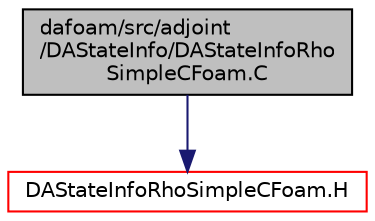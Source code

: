 digraph "dafoam/src/adjoint/DAStateInfo/DAStateInfoRhoSimpleCFoam.C"
{
  bgcolor="transparent";
  edge [fontname="Helvetica",fontsize="10",labelfontname="Helvetica",labelfontsize="10"];
  node [fontname="Helvetica",fontsize="10",shape=record];
  Node0 [label="dafoam/src/adjoint\l/DAStateInfo/DAStateInfoRho\lSimpleCFoam.C",height=0.2,width=0.4,color="black", fillcolor="grey75", style="filled", fontcolor="black"];
  Node0 -> Node1 [color="midnightblue",fontsize="10",style="solid",fontname="Helvetica"];
  Node1 [label="DAStateInfoRhoSimpleCFoam.H",height=0.2,width=0.4,color="red",URL="$DAStateInfoRhoSimpleCFoam_8H.html"];
}
